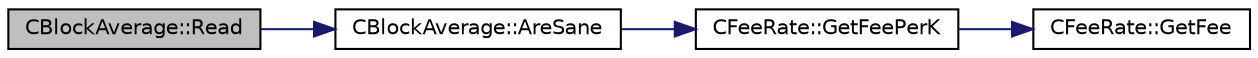 digraph "CBlockAverage::Read"
{
  edge [fontname="Helvetica",fontsize="10",labelfontname="Helvetica",labelfontsize="10"];
  node [fontname="Helvetica",fontsize="10",shape=record];
  rankdir="LR";
  Node34 [label="CBlockAverage::Read",height=0.2,width=0.4,color="black", fillcolor="grey75", style="filled", fontcolor="black"];
  Node34 -> Node35 [color="midnightblue",fontsize="10",style="solid",fontname="Helvetica"];
  Node35 [label="CBlockAverage::AreSane",height=0.2,width=0.4,color="black", fillcolor="white", style="filled",URL="$class_c_block_average.html#a31ed22222a49a95787f9791f212ec521",tooltip="Used as belt-and-suspenders check when reading to detect file corruption. "];
  Node35 -> Node36 [color="midnightblue",fontsize="10",style="solid",fontname="Helvetica"];
  Node36 [label="CFeeRate::GetFeePerK",height=0.2,width=0.4,color="black", fillcolor="white", style="filled",URL="$class_c_fee_rate.html#ac772be79983433d442d6b871d2fb6e11"];
  Node36 -> Node37 [color="midnightblue",fontsize="10",style="solid",fontname="Helvetica"];
  Node37 [label="CFeeRate::GetFee",height=0.2,width=0.4,color="black", fillcolor="white", style="filled",URL="$class_c_fee_rate.html#a6a3aef64120ef51ac921318282404b0e"];
}
